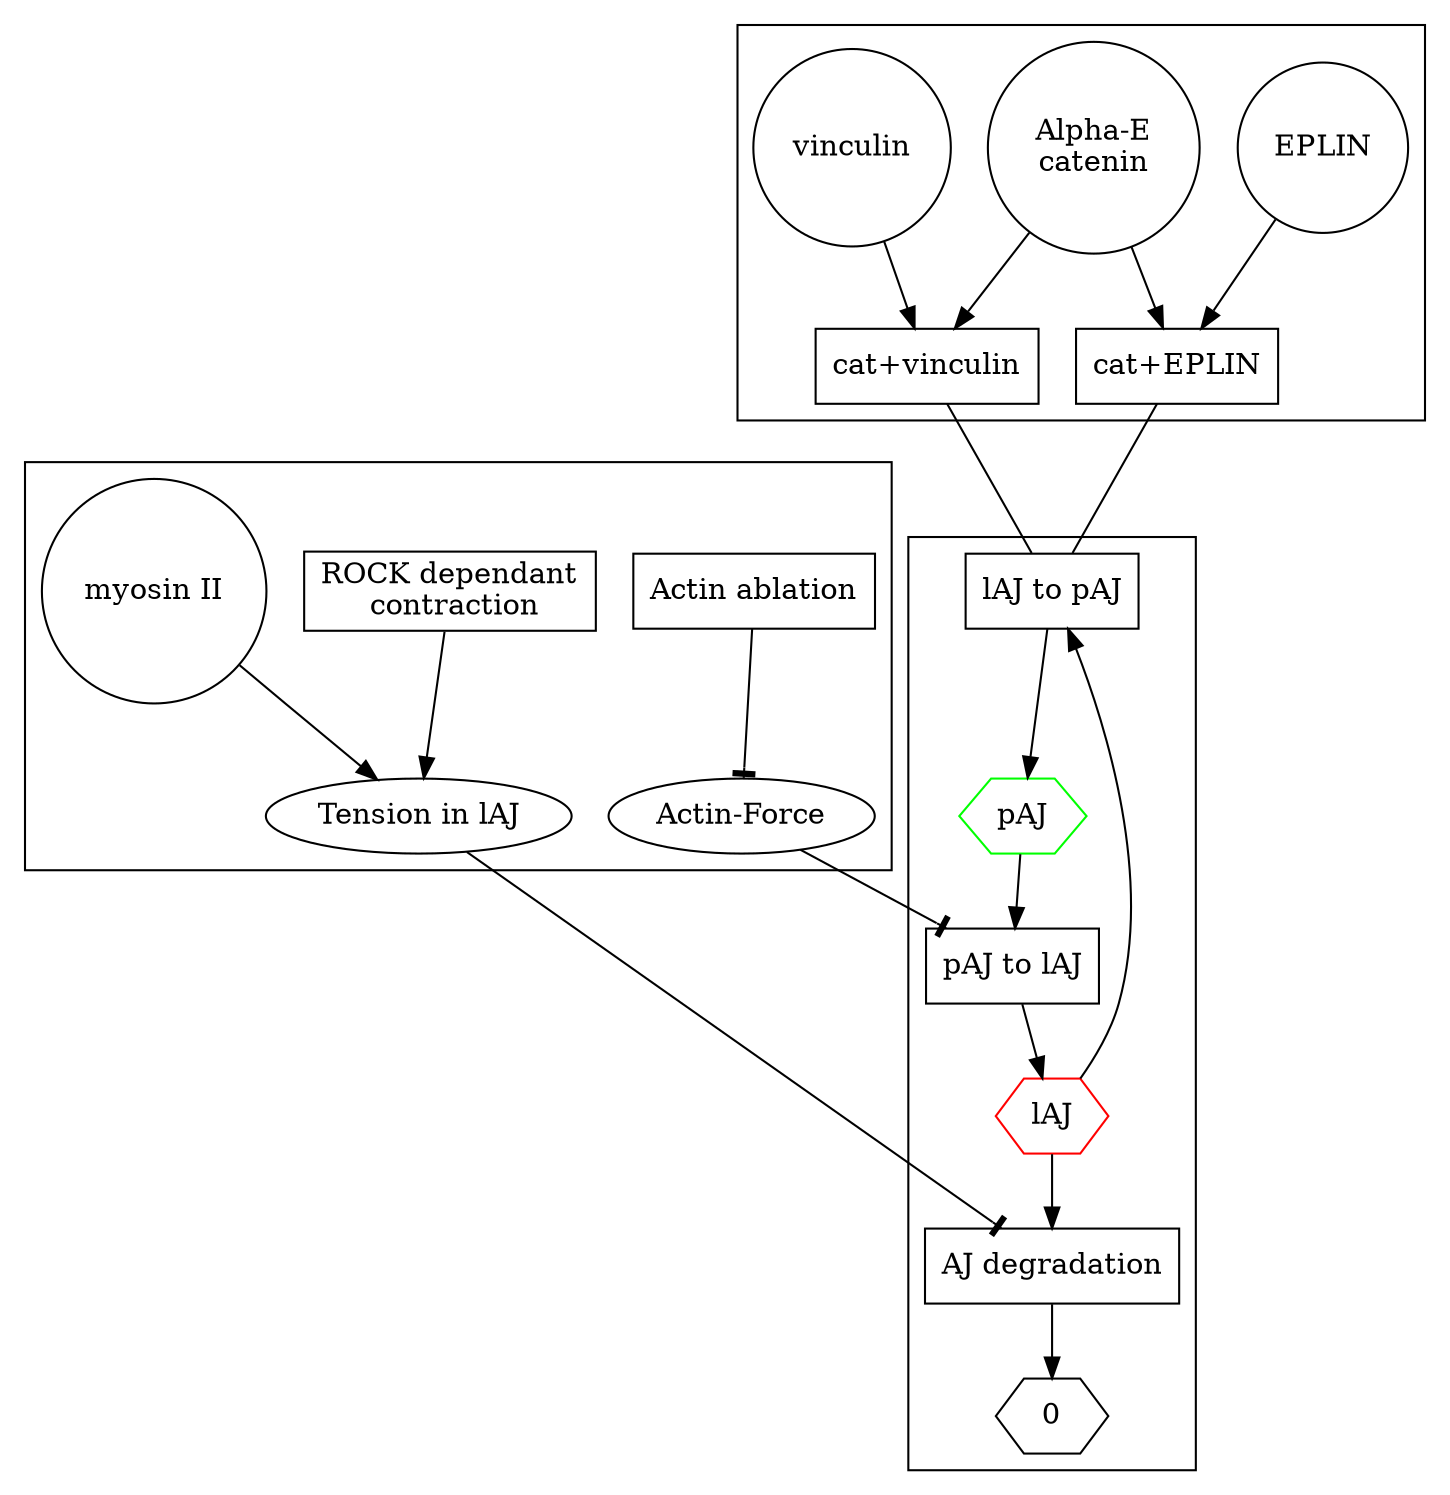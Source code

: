 digraph aj {

    subgraph place {
        node[shape=rect]
        aj2paj [ label="lAJ to pAJ"];
        paj2aj [ label="pAJ to lAJ"];
        alpha_e_catenin__eplin[label="cat+EPLIN"];
        alpha_e_catenin__vinculin[label="cat+vinculin"];
        laser_ablation_actin [label="Actin ablation"];
        // Other force
        rock_dep_contraction[label="ROCK dependant\n contraction"];
        aj_degradation[label="AJ degradation"];

    }

    subgraph molecule {
        node[shape=circle]
        alpha_e_catenin[label="Alpha-E\ncatenin"];
        eplin[label="EPLIN"];
        vinculin[label="vinculin"];
        myosinii[label="myosin II"];
    }

    subgraph cluster_junction {
        node[shape=hexagon];
        aj [label="lAJ", color=red];
        paj [label="pAJ",color=green];
        aj_null [label="0"];
        aj_degradation;
        paj2aj;
        aj2paj;
        
        aj -> aj_degradation -> aj_null;

    }

    subgraph cluster_process {
        alpha_e_catenin;
        eplin;
        vinculin;
        alpha_e_catenin__vinculin;
        alpha_e_catenin__eplin;

        vinculin -> alpha_e_catenin__vinculin;
        alpha_e_catenin -> alpha_e_catenin__vinculin;

        eplin -> alpha_e_catenin__eplin;
        alpha_e_catenin -> alpha_e_catenin__eplin;

    }

    // Cluster together the force involved.
    subgraph cluster_forces {
        tension_iaj [label="Tension in lAJ"];
        actin_force_periphery [label="Actin-Force"];
        laser_ablation_actin;
        tension_iaj;
        rock_dep_contraction;

        myosinii -> tension_iaj;
    };


    // Process
    aj -> aj2paj -> paj;

    // laser ablation of actin


    alpha_e_catenin__eplin -> aj2paj [arrowhead=none];
    alpha_e_catenin__vinculin -> aj2paj [arrowhead=none];

    paj -> paj2aj -> aj;

    actin_force_periphery -> paj2aj[arrowhead=tee];
    laser_ablation_actin -> actin_force_periphery [arrowhead=tee];

    // ROCK
    rock_dep_contraction -> tension_iaj;
    tension_iaj -> aj_degradation [arrowhead=tee];

}
